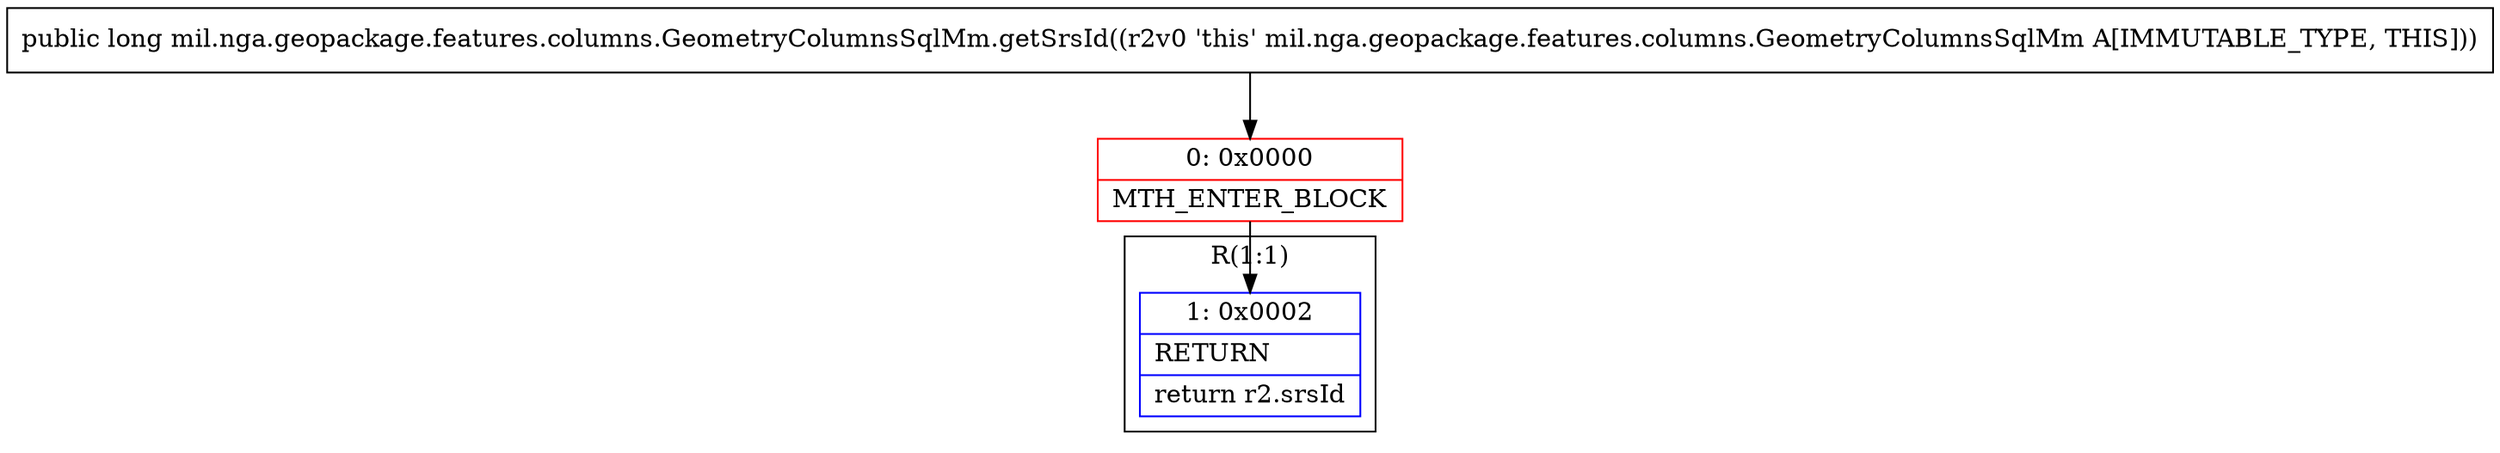 digraph "CFG formil.nga.geopackage.features.columns.GeometryColumnsSqlMm.getSrsId()J" {
subgraph cluster_Region_356968812 {
label = "R(1:1)";
node [shape=record,color=blue];
Node_1 [shape=record,label="{1\:\ 0x0002|RETURN\l|return r2.srsId\l}"];
}
Node_0 [shape=record,color=red,label="{0\:\ 0x0000|MTH_ENTER_BLOCK\l}"];
MethodNode[shape=record,label="{public long mil.nga.geopackage.features.columns.GeometryColumnsSqlMm.getSrsId((r2v0 'this' mil.nga.geopackage.features.columns.GeometryColumnsSqlMm A[IMMUTABLE_TYPE, THIS])) }"];
MethodNode -> Node_0;
Node_0 -> Node_1;
}


